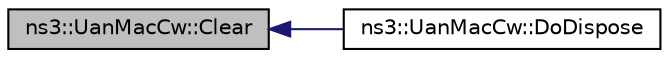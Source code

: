 digraph "ns3::UanMacCw::Clear"
{
  edge [fontname="Helvetica",fontsize="10",labelfontname="Helvetica",labelfontsize="10"];
  node [fontname="Helvetica",fontsize="10",shape=record];
  rankdir="LR";
  Node1 [label="ns3::UanMacCw::Clear",height=0.2,width=0.4,color="black", fillcolor="grey75", style="filled", fontcolor="black"];
  Node1 -> Node2 [dir="back",color="midnightblue",fontsize="10",style="solid"];
  Node2 [label="ns3::UanMacCw::DoDispose",height=0.2,width=0.4,color="black", fillcolor="white", style="filled",URL="$da/db3/classns3_1_1UanMacCw.html#a64b9ef9ec594d16715641f9e86400b90"];
}
